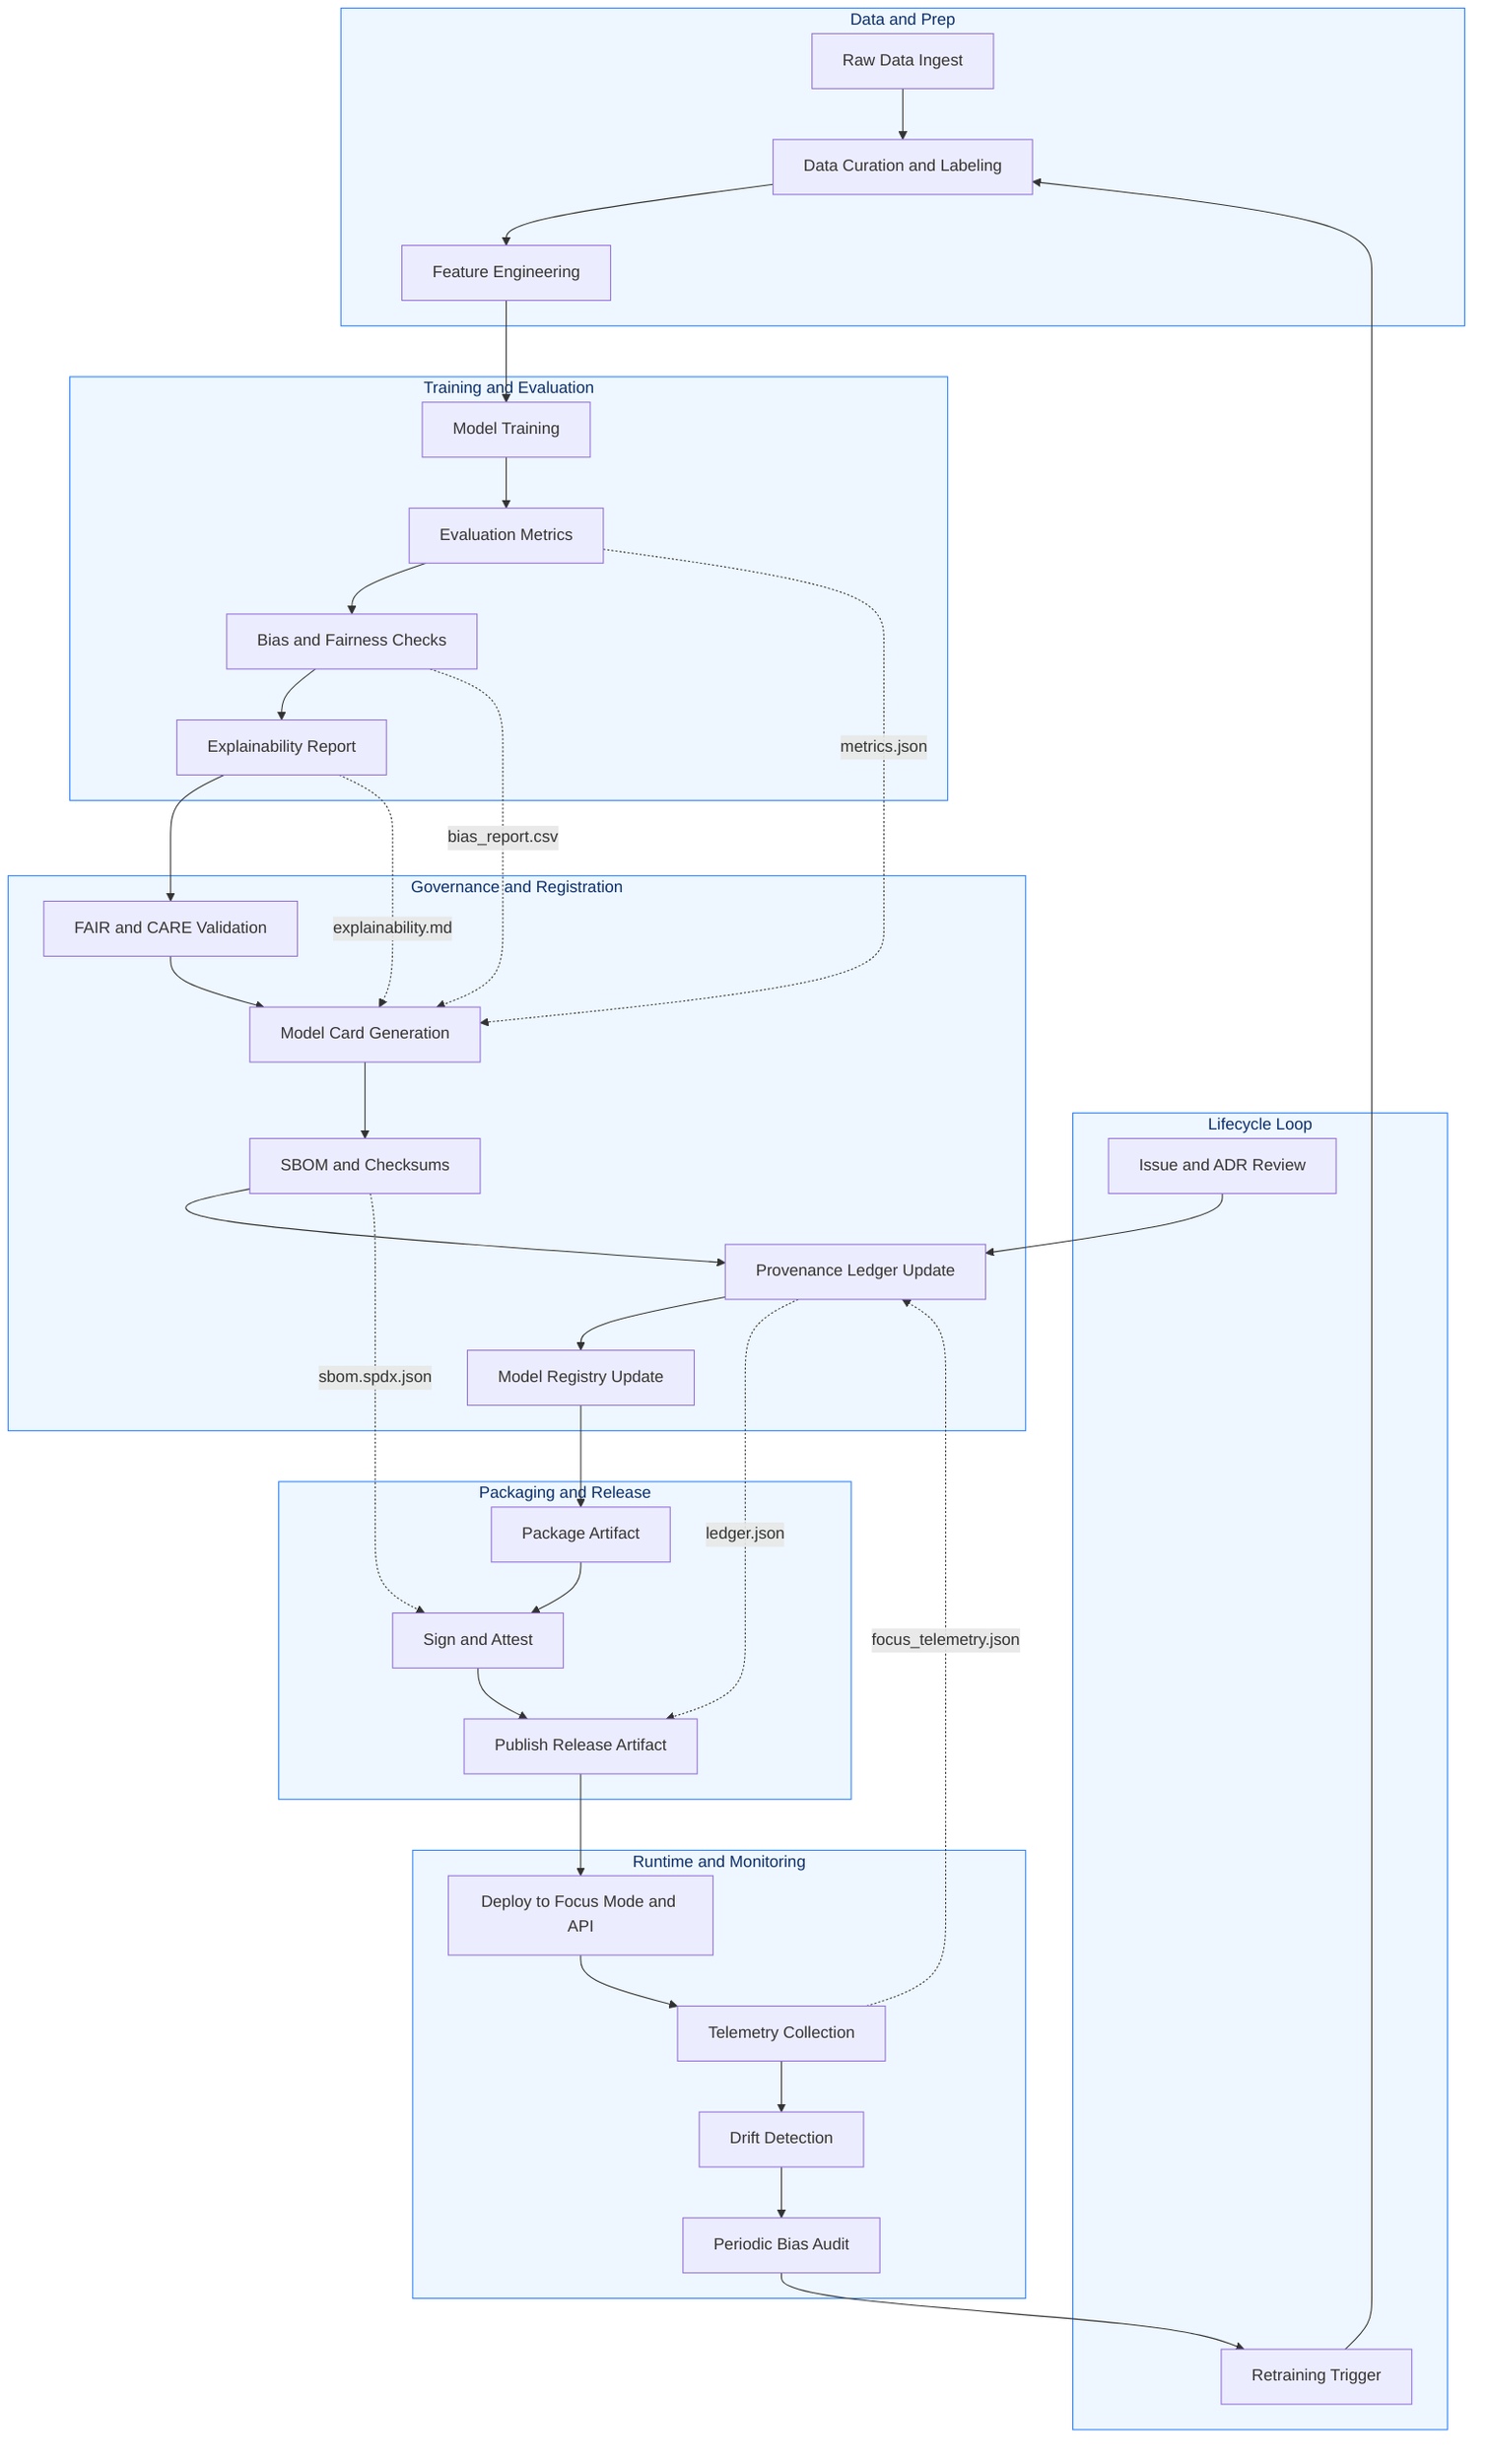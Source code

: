 %%---
%% title: "AI Lifecycle — Training, Validation, Deployment, Governance"
%% version: "v2.1.1"
%% author: "@kfm-architecture"
%% description: "Standard KFM AI model lifecycle under FAIR and CARE governance with provenance and monitoring."
%% license: "CC-BY 4.0"
%% source: "docs/architecture/diagrams/templates/ai_lifecycle.mmd"
%%---

flowchart TD

  %% Subgraphs for readability
  subgraph D["Data and Prep"]
    D1["Raw Data Ingest"]
    D2["Data Curation and Labeling"]
    D3["Feature Engineering"]
  end

  subgraph T["Training and Evaluation"]
    T1["Model Training"]
    T2["Evaluation Metrics"]
    T3["Bias and Fairness Checks"]
    T4["Explainability Report"]
  end

  subgraph G["Governance and Registration"]
    G1["FAIR and CARE Validation"]
    G2["Model Card Generation"]
    G3["SBOM and Checksums"]
    G4["Provenance Ledger Update"]
    G5["Model Registry Update"]
  end

  subgraph P["Packaging and Release"]
    P1["Package Artifact"]
    P2["Sign and Attest"]
    P3["Publish Release Artifact"]
  end

  subgraph R["Runtime and Monitoring"]
    R1["Deploy to Focus Mode and API"]
    R2["Telemetry Collection"]
    R3["Drift Detection"]
    R4["Periodic Bias Audit"]
  end

  subgraph L["Lifecycle Loop"]
    L1["Retraining Trigger"]
    L2["Issue and ADR Review"]
  end

  %% Data flow
  D1 --> D2 --> D3 --> T1
  T1 --> T2 --> T3 --> T4 --> G1
  G1 --> G2 --> G3 --> G4 --> G5 --> P1
  P1 --> P2 --> P3 --> R1
  R1 --> R2 --> R3 --> R4 --> L1
  L1 --> D2
  L2 --> G4

  %% Cross links for transparency
  T2 -. "metrics.json" .-> G2
  T3 -. "bias_report.csv" .-> G2
  T4 -. "explainability.md" .-> G2
  G3 -. "sbom.spdx.json" .-> P2
  G4 -. "ledger.json" .-> P3
  R2 -. "focus_telemetry.json" .-> G4

  %% Notes
  classDef accent fill:#eef7ff,stroke:#2a7fff,stroke-width:1px,color:#0b2e6b;
  class D,T,G,P,R,L accent;

%% END OF MERMAID